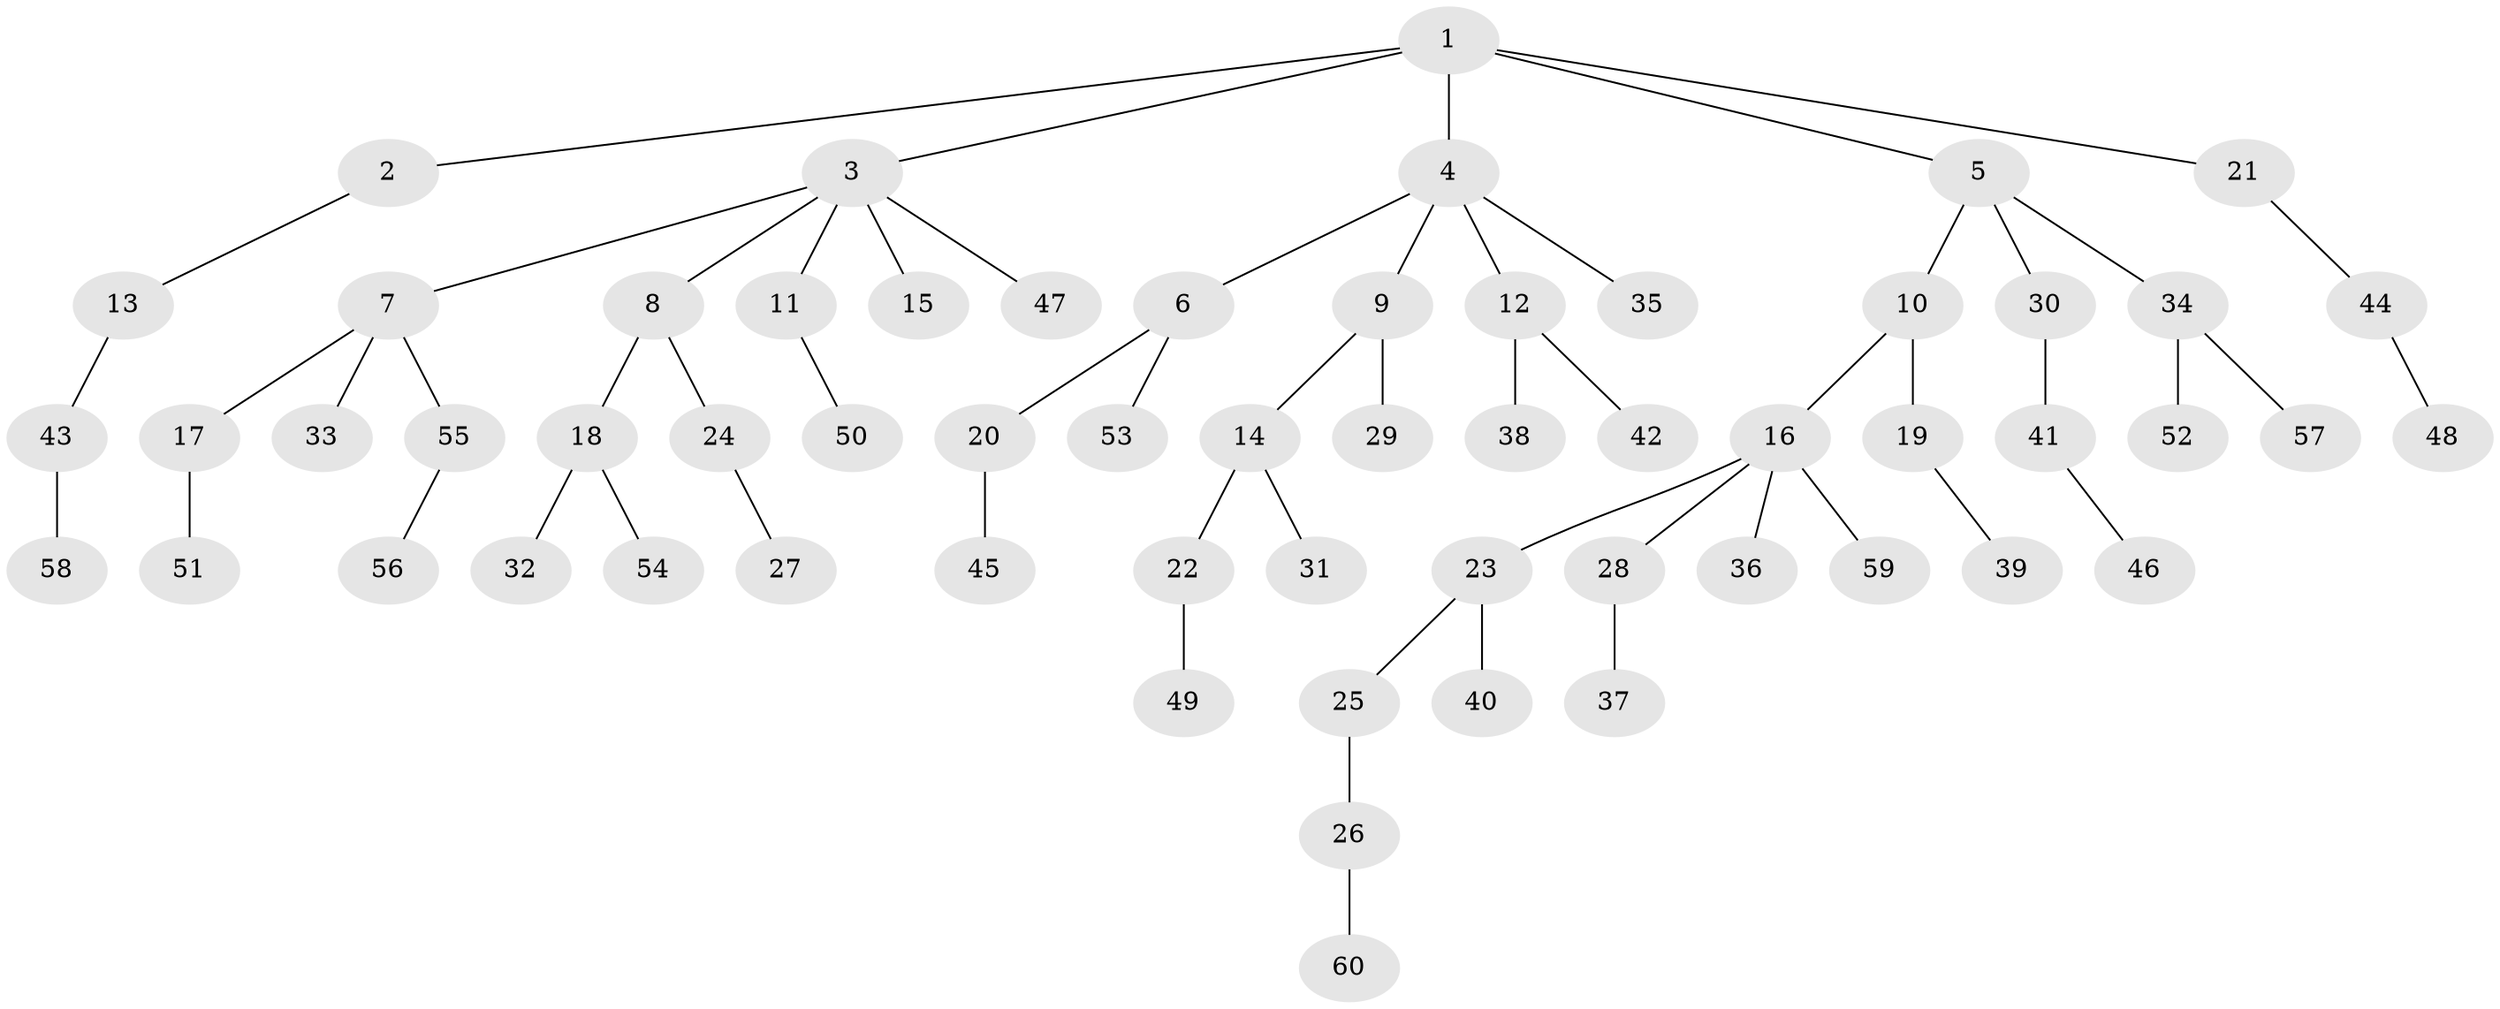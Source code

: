 // Generated by graph-tools (version 1.1) at 2025/02/03/09/25 03:02:26]
// undirected, 60 vertices, 59 edges
graph export_dot {
graph [start="1"]
  node [color=gray90,style=filled];
  1;
  2;
  3;
  4;
  5;
  6;
  7;
  8;
  9;
  10;
  11;
  12;
  13;
  14;
  15;
  16;
  17;
  18;
  19;
  20;
  21;
  22;
  23;
  24;
  25;
  26;
  27;
  28;
  29;
  30;
  31;
  32;
  33;
  34;
  35;
  36;
  37;
  38;
  39;
  40;
  41;
  42;
  43;
  44;
  45;
  46;
  47;
  48;
  49;
  50;
  51;
  52;
  53;
  54;
  55;
  56;
  57;
  58;
  59;
  60;
  1 -- 2;
  1 -- 3;
  1 -- 4;
  1 -- 5;
  1 -- 21;
  2 -- 13;
  3 -- 7;
  3 -- 8;
  3 -- 11;
  3 -- 15;
  3 -- 47;
  4 -- 6;
  4 -- 9;
  4 -- 12;
  4 -- 35;
  5 -- 10;
  5 -- 30;
  5 -- 34;
  6 -- 20;
  6 -- 53;
  7 -- 17;
  7 -- 33;
  7 -- 55;
  8 -- 18;
  8 -- 24;
  9 -- 14;
  9 -- 29;
  10 -- 16;
  10 -- 19;
  11 -- 50;
  12 -- 38;
  12 -- 42;
  13 -- 43;
  14 -- 22;
  14 -- 31;
  16 -- 23;
  16 -- 28;
  16 -- 36;
  16 -- 59;
  17 -- 51;
  18 -- 32;
  18 -- 54;
  19 -- 39;
  20 -- 45;
  21 -- 44;
  22 -- 49;
  23 -- 25;
  23 -- 40;
  24 -- 27;
  25 -- 26;
  26 -- 60;
  28 -- 37;
  30 -- 41;
  34 -- 52;
  34 -- 57;
  41 -- 46;
  43 -- 58;
  44 -- 48;
  55 -- 56;
}
